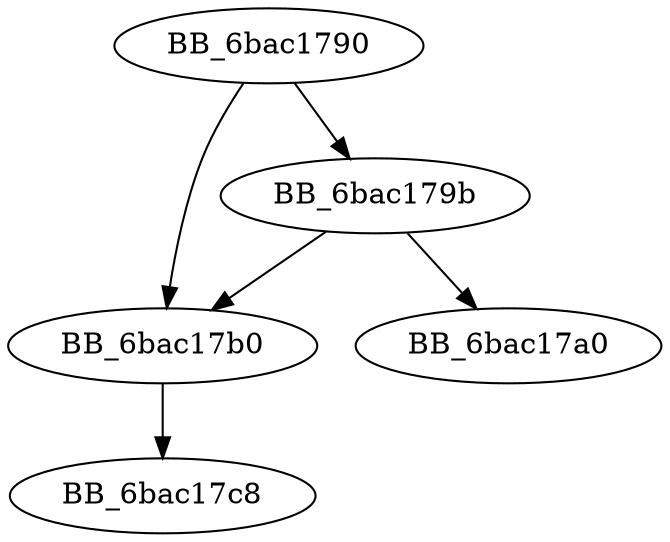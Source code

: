 DiGraph TlsCallback_1{
BB_6bac1790->BB_6bac179b
BB_6bac1790->BB_6bac17b0
BB_6bac179b->BB_6bac17a0
BB_6bac179b->BB_6bac17b0
BB_6bac17b0->BB_6bac17c8
}
